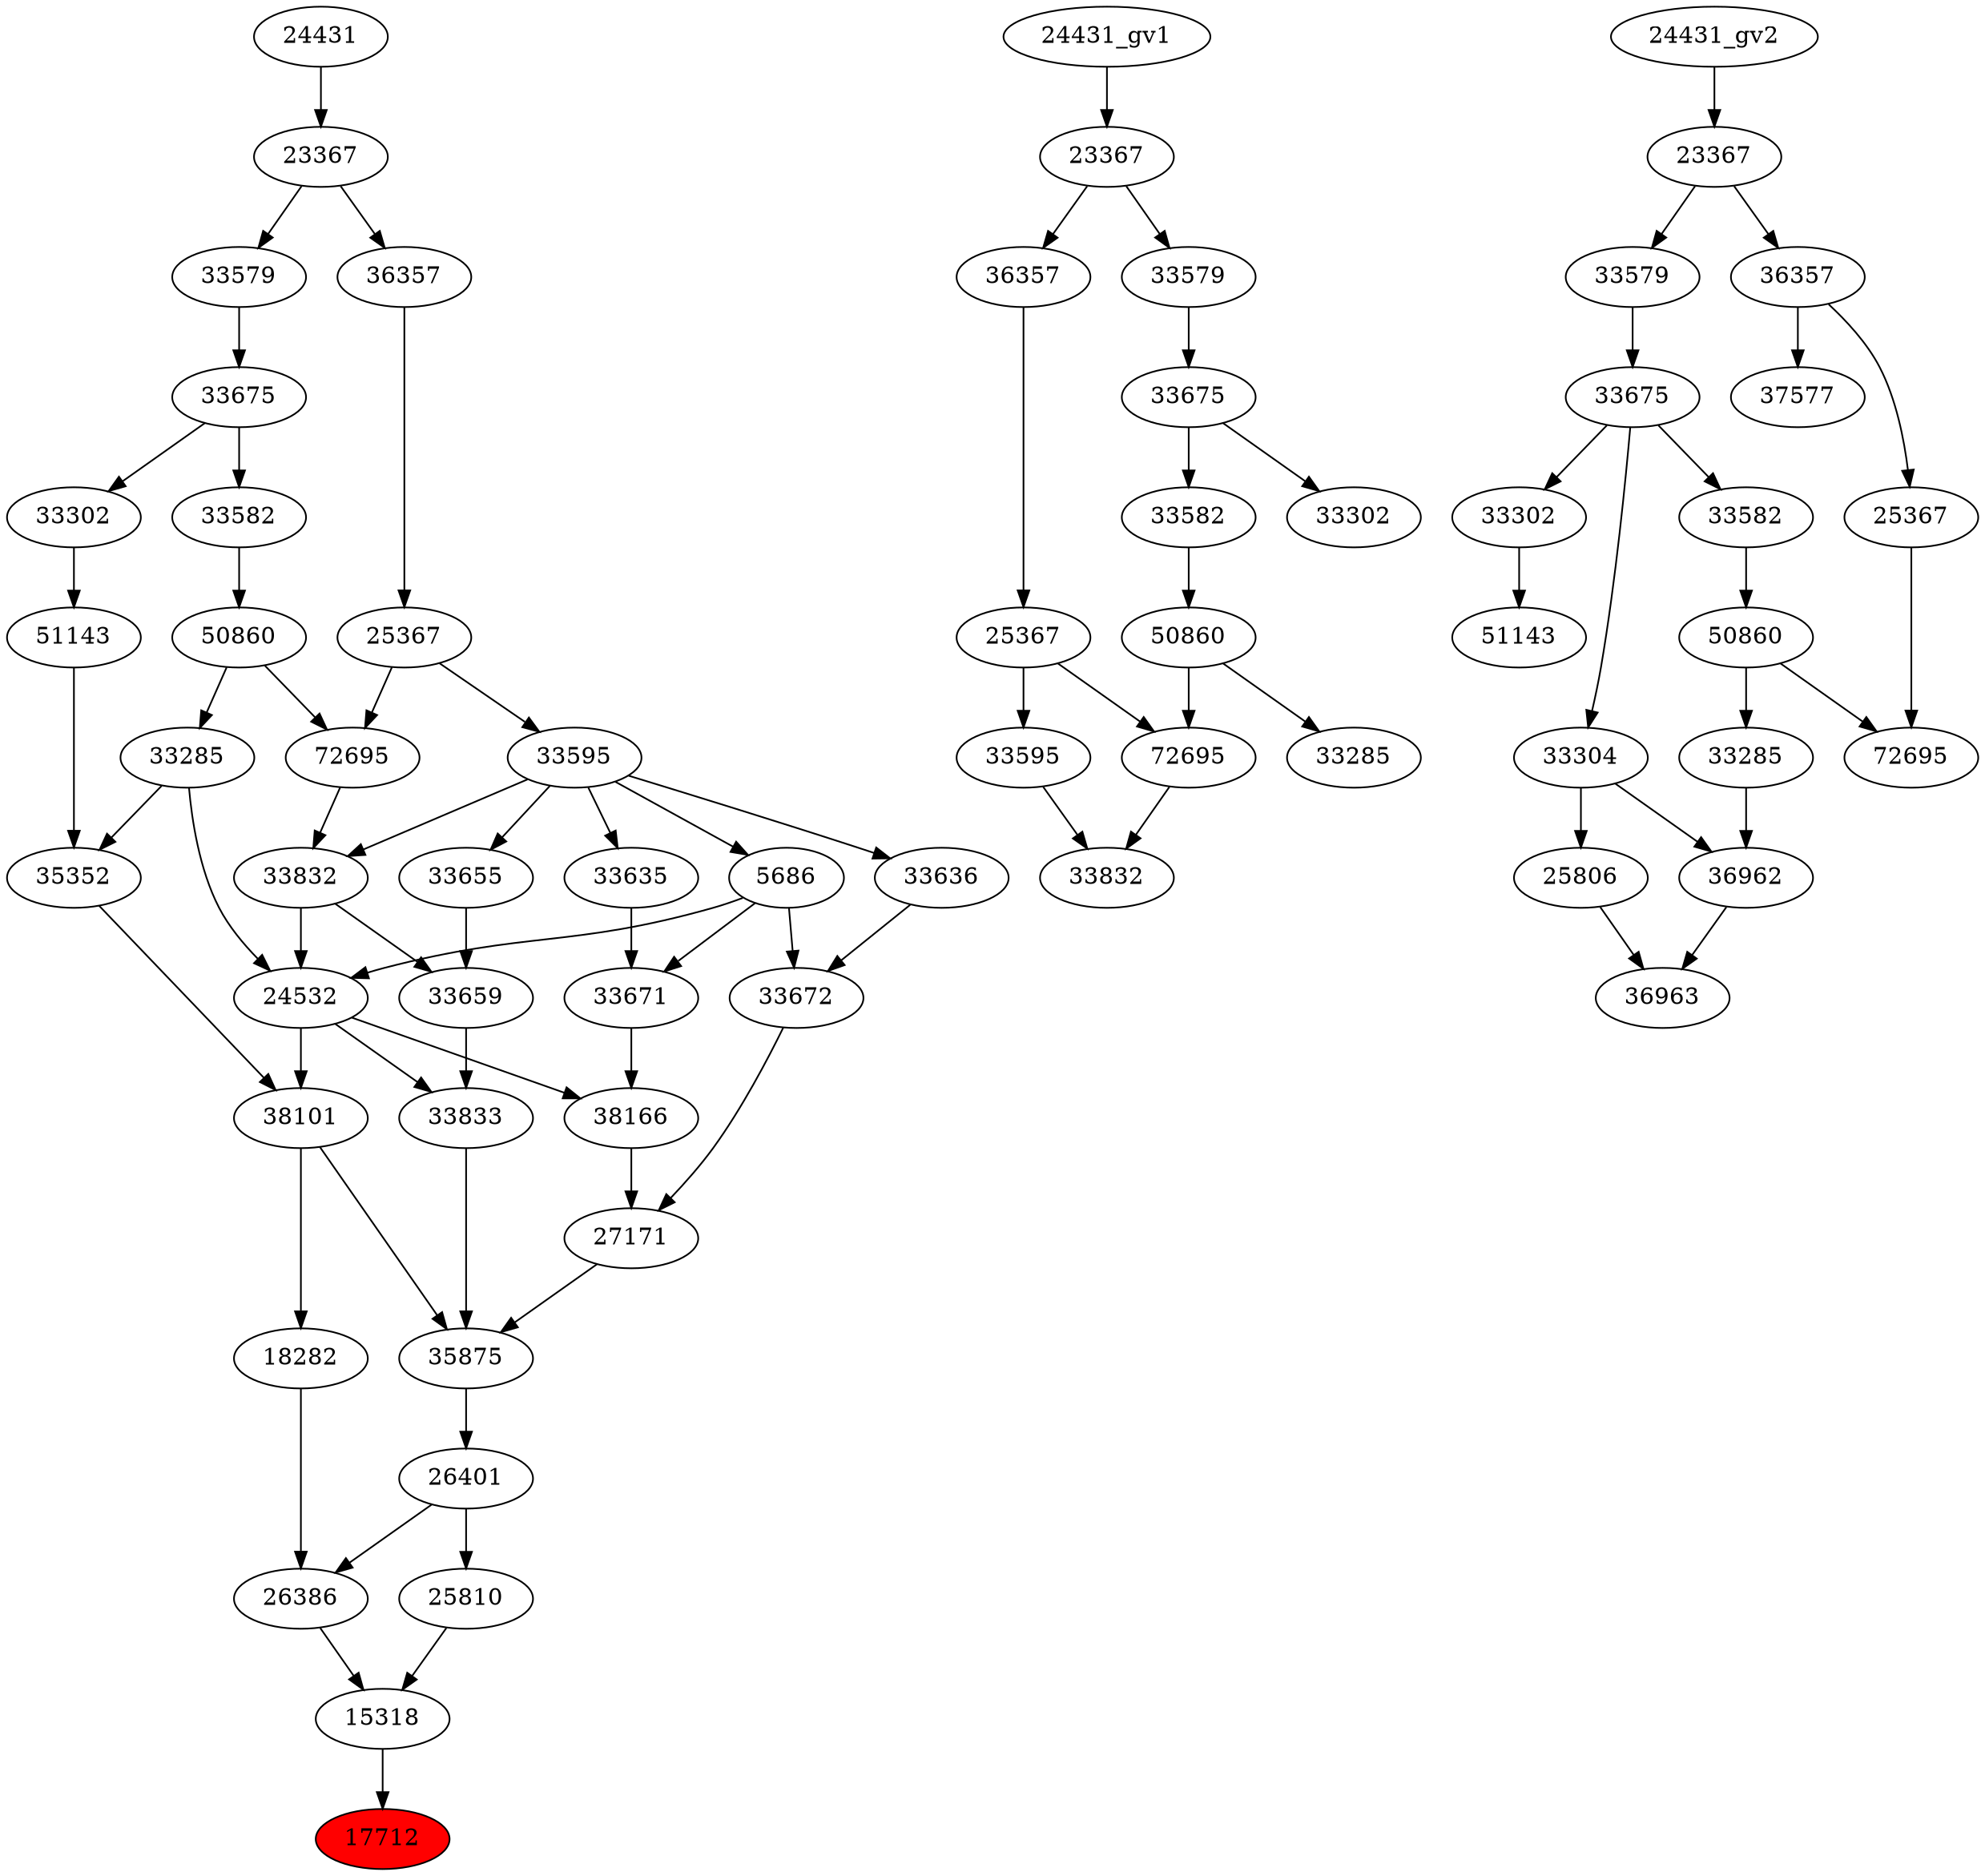 strict digraph root {
	node [label="\N"];
	{
		node [fillcolor="",
			label="\N",
			style=""
		];
		17712		 [fillcolor=red,
			label=17712,
			style=filled];
		15318		 [label=15318];
		15318 -> 17712;
		26386		 [label=26386];
		26386 -> 15318;
		25810		 [label=25810];
		25810 -> 15318;
		26401		 [label=26401];
		26401 -> 26386;
		26401 -> 25810;
		18282		 [label=18282];
		18282 -> 26386;
		35875		 [label=35875];
		35875 -> 26401;
		38101		 [label=38101];
		38101 -> 18282;
		38101 -> 35875;
		27171		 [label=27171];
		27171 -> 35875;
		33833		 [label=33833];
		33833 -> 35875;
		24532		 [label=24532];
		24532 -> 38101;
		24532 -> 33833;
		38166		 [label=38166];
		24532 -> 38166;
		35352		 [label=35352];
		35352 -> 38101;
		33672		 [label=33672];
		33672 -> 27171;
		38166 -> 27171;
		33659		 [label=33659];
		33659 -> 33833;
		33285		 [label=33285];
		33285 -> 24532;
		33285 -> 35352;
		5686		 [label=5686];
		5686 -> 24532;
		5686 -> 33672;
		33671		 [label=33671];
		5686 -> 33671;
		33832		 [label=33832];
		33832 -> 24532;
		33832 -> 33659;
		51143		 [label=51143];
		51143 -> 35352;
		33636		 [label=33636];
		33636 -> 33672;
		33671 -> 38166;
		33655		 [label=33655];
		33655 -> 33659;
		50860		 [label=50860];
		50860 -> 33285;
		72695		 [label=72695];
		50860 -> 72695;
		33595		 [label=33595];
		33595 -> 5686;
		33595 -> 33832;
		33595 -> 33636;
		33595 -> 33655;
		33635		 [label=33635];
		33595 -> 33635;
		72695 -> 33832;
		33302		 [label=33302];
		33302 -> 51143;
		33635 -> 33671;
		33582		 [label=33582];
		33582 -> 50860;
		25367		 [label=25367];
		25367 -> 33595;
		25367 -> 72695;
		33675		 [label=33675];
		33675 -> 33302;
		33675 -> 33582;
		36357		 [label=36357];
		36357 -> 25367;
		33579		 [label=33579];
		33579 -> 33675;
		23367		 [label=23367];
		23367 -> 36357;
		23367 -> 33579;
		24431		 [label=24431];
		24431 -> 23367;
	}
	{
		node [label="\N"];
		"33285_gv1"		 [label=33285];
		"50860_gv1"		 [label=50860];
		"50860_gv1" -> "33285_gv1";
		"72695_gv1"		 [label=72695];
		"50860_gv1" -> "72695_gv1";
		"33832_gv1"		 [label=33832];
		"72695_gv1" -> "33832_gv1";
		"33595_gv1"		 [label=33595];
		"33595_gv1" -> "33832_gv1";
		"33582_gv1"		 [label=33582];
		"33582_gv1" -> "50860_gv1";
		"25367_gv1"		 [label=25367];
		"25367_gv1" -> "72695_gv1";
		"25367_gv1" -> "33595_gv1";
		"33302_gv1"		 [label=33302];
		"33675_gv1"		 [label=33675];
		"33675_gv1" -> "33582_gv1";
		"33675_gv1" -> "33302_gv1";
		"36357_gv1"		 [label=36357];
		"36357_gv1" -> "25367_gv1";
		"33579_gv1"		 [label=33579];
		"33579_gv1" -> "33675_gv1";
		"23367_gv1"		 [label=23367];
		"23367_gv1" -> "36357_gv1";
		"23367_gv1" -> "33579_gv1";
		"24431_gv1" -> "23367_gv1";
	}
	{
		node [label="\N"];
		"50860_gv2"		 [label=50860];
		"33285_gv2"		 [label=33285];
		"50860_gv2" -> "33285_gv2";
		"72695_gv2"		 [label=72695];
		"50860_gv2" -> "72695_gv2";
		"33582_gv2"		 [label=33582];
		"33582_gv2" -> "50860_gv2";
		36962		 [label=36962];
		"33285_gv2" -> 36962;
		"51143_gv1"		 [label=51143];
		"33302_gv2"		 [label=33302];
		"33302_gv2" -> "51143_gv1";
		"33675_gv2"		 [label=33675];
		"33675_gv2" -> "33582_gv2";
		"33675_gv2" -> "33302_gv2";
		33304		 [label=33304];
		"33675_gv2" -> 33304;
		36963		 [label=36963];
		36962 -> 36963;
		25806		 [label=25806];
		25806 -> 36963;
		"33579_gv2"		 [label=33579];
		"33579_gv2" -> "33675_gv2";
		"25367_gv2"		 [label=25367];
		"25367_gv2" -> "72695_gv2";
		33304 -> 36962;
		33304 -> 25806;
		"23367_gv2"		 [label=23367];
		"23367_gv2" -> "33579_gv2";
		"36357_gv2"		 [label=36357];
		"23367_gv2" -> "36357_gv2";
		"36357_gv2" -> "25367_gv2";
		37577		 [label=37577];
		"36357_gv2" -> 37577;
		"24431_gv2" -> "23367_gv2";
	}
}
